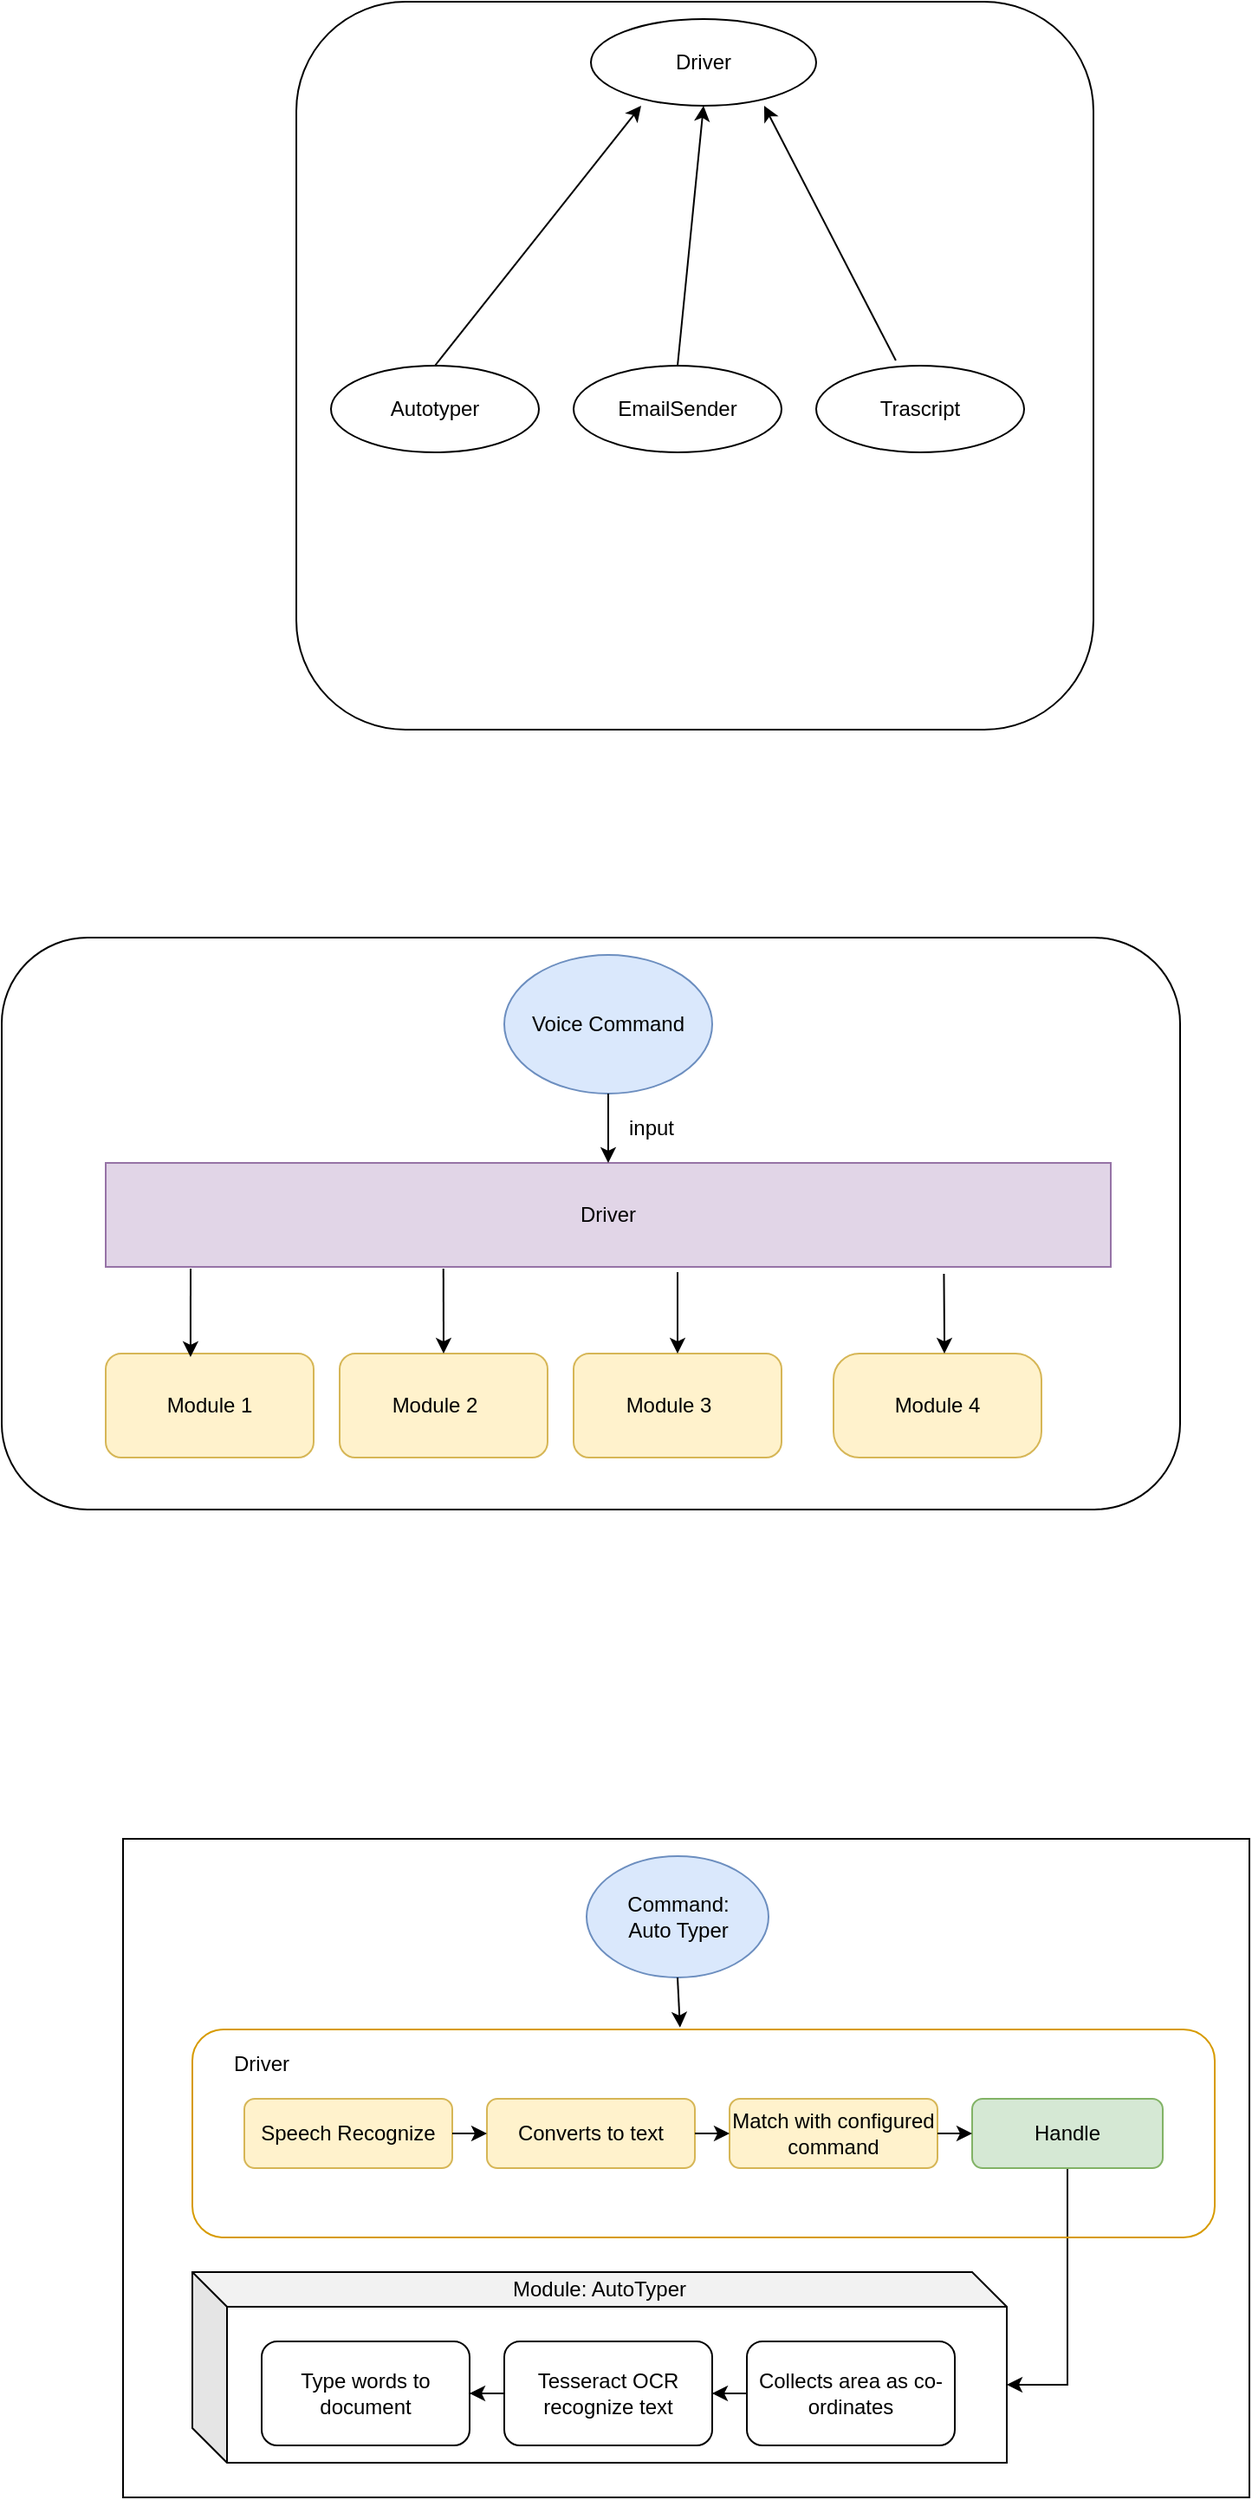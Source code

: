 <mxfile version="14.7.7" type="github"><diagram id="_rvKmbxVbI_udA72DElq" name="Page-1"><mxGraphModel dx="1100" dy="403" grid="1" gridSize="10" guides="1" tooltips="1" connect="1" arrows="1" fold="1" page="1" pageScale="1" pageWidth="850" pageHeight="1100" math="0" shadow="0"><root><mxCell id="0"/><mxCell id="1" parent="0"/><mxCell id="s4NP5iCA15NapL6FiEoA-1" value="" style="rounded=1;whiteSpace=wrap;html=1;" vertex="1" parent="1"><mxGeometry x="220" y="50" width="460" height="420" as="geometry"/></mxCell><mxCell id="s4NP5iCA15NapL6FiEoA-2" value="Driver" style="ellipse;whiteSpace=wrap;html=1;" vertex="1" parent="1"><mxGeometry x="390" y="60" width="130" height="50" as="geometry"/></mxCell><mxCell id="s4NP5iCA15NapL6FiEoA-3" value="Autotyper" style="ellipse;whiteSpace=wrap;html=1;" vertex="1" parent="1"><mxGeometry x="240" y="260" width="120" height="50" as="geometry"/></mxCell><mxCell id="s4NP5iCA15NapL6FiEoA-4" value="EmailSender" style="ellipse;whiteSpace=wrap;html=1;" vertex="1" parent="1"><mxGeometry x="380" y="260" width="120" height="50" as="geometry"/></mxCell><mxCell id="s4NP5iCA15NapL6FiEoA-5" value="Trascript" style="ellipse;whiteSpace=wrap;html=1;" vertex="1" parent="1"><mxGeometry x="520" y="260" width="120" height="50" as="geometry"/></mxCell><mxCell id="s4NP5iCA15NapL6FiEoA-6" value="" style="endArrow=classic;html=1;exitX=0.5;exitY=0;exitDx=0;exitDy=0;entryX=0.223;entryY=1;entryDx=0;entryDy=0;entryPerimeter=0;" edge="1" parent="1" source="s4NP5iCA15NapL6FiEoA-3" target="s4NP5iCA15NapL6FiEoA-2"><mxGeometry width="50" height="50" relative="1" as="geometry"><mxPoint x="400" y="260" as="sourcePoint"/><mxPoint x="450" y="210" as="targetPoint"/></mxGeometry></mxCell><mxCell id="s4NP5iCA15NapL6FiEoA-7" value="" style="endArrow=classic;html=1;exitX=0.5;exitY=0;exitDx=0;exitDy=0;entryX=0.5;entryY=1;entryDx=0;entryDy=0;" edge="1" parent="1" source="s4NP5iCA15NapL6FiEoA-4" target="s4NP5iCA15NapL6FiEoA-2"><mxGeometry width="50" height="50" relative="1" as="geometry"><mxPoint x="400" y="260" as="sourcePoint"/><mxPoint x="450" y="210" as="targetPoint"/></mxGeometry></mxCell><mxCell id="s4NP5iCA15NapL6FiEoA-8" value="" style="endArrow=classic;html=1;exitX=0.383;exitY=-0.06;exitDx=0;exitDy=0;exitPerimeter=0;entryX=0.769;entryY=1;entryDx=0;entryDy=0;entryPerimeter=0;" edge="1" parent="1" source="s4NP5iCA15NapL6FiEoA-5" target="s4NP5iCA15NapL6FiEoA-2"><mxGeometry width="50" height="50" relative="1" as="geometry"><mxPoint x="400" y="260" as="sourcePoint"/><mxPoint x="450" y="210" as="targetPoint"/></mxGeometry></mxCell><mxCell id="s4NP5iCA15NapL6FiEoA-9" value="" style="rounded=1;whiteSpace=wrap;html=1;" vertex="1" parent="1"><mxGeometry x="50" y="590" width="680" height="330" as="geometry"/></mxCell><mxCell id="s4NP5iCA15NapL6FiEoA-10" value="Driver" style="rounded=0;whiteSpace=wrap;html=1;fillColor=#e1d5e7;strokeColor=#9673a6;" vertex="1" parent="1"><mxGeometry x="110" y="720" width="580" height="60" as="geometry"/></mxCell><mxCell id="s4NP5iCA15NapL6FiEoA-11" value="" style="rounded=1;whiteSpace=wrap;html=1;fillColor=#fff2cc;strokeColor=#d6b656;" vertex="1" parent="1"><mxGeometry x="110" y="830" width="120" height="60" as="geometry"/></mxCell><mxCell id="s4NP5iCA15NapL6FiEoA-12" value="Voice Command" style="ellipse;whiteSpace=wrap;html=1;fillColor=#dae8fc;strokeColor=#6c8ebf;" vertex="1" parent="1"><mxGeometry x="340" y="600" width="120" height="80" as="geometry"/></mxCell><mxCell id="s4NP5iCA15NapL6FiEoA-13" value="" style="endArrow=classic;html=1;exitX=0.5;exitY=1;exitDx=0;exitDy=0;entryX=0.5;entryY=0;entryDx=0;entryDy=0;" edge="1" parent="1" source="s4NP5iCA15NapL6FiEoA-12" target="s4NP5iCA15NapL6FiEoA-10"><mxGeometry width="50" height="50" relative="1" as="geometry"><mxPoint x="400" y="800" as="sourcePoint"/><mxPoint x="450" y="750" as="targetPoint"/></mxGeometry></mxCell><mxCell id="s4NP5iCA15NapL6FiEoA-14" value="" style="endArrow=classic;html=1;entryX=0.408;entryY=0.033;entryDx=0;entryDy=0;entryPerimeter=0;" edge="1" parent="1" target="s4NP5iCA15NapL6FiEoA-11"><mxGeometry width="50" height="50" relative="1" as="geometry"><mxPoint x="159" y="781" as="sourcePoint"/><mxPoint x="410" y="750" as="targetPoint"/></mxGeometry></mxCell><mxCell id="s4NP5iCA15NapL6FiEoA-15" value="input" style="text;html=1;strokeColor=none;fillColor=none;align=center;verticalAlign=middle;whiteSpace=wrap;rounded=0;" vertex="1" parent="1"><mxGeometry x="405" y="690" width="40" height="20" as="geometry"/></mxCell><mxCell id="s4NP5iCA15NapL6FiEoA-16" value="Module 1" style="text;html=1;strokeColor=none;fillColor=none;align=center;verticalAlign=middle;whiteSpace=wrap;rounded=0;" vertex="1" parent="1"><mxGeometry x="140" y="850" width="60" height="20" as="geometry"/></mxCell><mxCell id="s4NP5iCA15NapL6FiEoA-17" value="" style="rounded=1;whiteSpace=wrap;html=1;fillColor=#fff2cc;strokeColor=#d6b656;" vertex="1" parent="1"><mxGeometry x="245" y="830" width="120" height="60" as="geometry"/></mxCell><mxCell id="s4NP5iCA15NapL6FiEoA-18" value="" style="rounded=1;whiteSpace=wrap;html=1;fillColor=#fff2cc;strokeColor=#d6b656;" vertex="1" parent="1"><mxGeometry x="380" y="830" width="120" height="60" as="geometry"/></mxCell><mxCell id="s4NP5iCA15NapL6FiEoA-19" value="" style="rounded=1;whiteSpace=wrap;html=1;arcSize=25;fillColor=#fff2cc;strokeColor=#d6b656;" vertex="1" parent="1"><mxGeometry x="530" y="830" width="120" height="60" as="geometry"/></mxCell><mxCell id="s4NP5iCA15NapL6FiEoA-20" value="" style="endArrow=classic;html=1;exitX=0.336;exitY=1.017;exitDx=0;exitDy=0;exitPerimeter=0;entryX=0.5;entryY=0;entryDx=0;entryDy=0;" edge="1" parent="1" source="s4NP5iCA15NapL6FiEoA-10" target="s4NP5iCA15NapL6FiEoA-17"><mxGeometry width="50" height="50" relative="1" as="geometry"><mxPoint x="169.77" y="791.02" as="sourcePoint"/><mxPoint x="168.96" y="841.98" as="targetPoint"/></mxGeometry></mxCell><mxCell id="s4NP5iCA15NapL6FiEoA-21" value="Module 2" style="text;html=1;strokeColor=none;fillColor=none;align=center;verticalAlign=middle;whiteSpace=wrap;rounded=0;" vertex="1" parent="1"><mxGeometry x="270" y="850" width="60" height="20" as="geometry"/></mxCell><mxCell id="s4NP5iCA15NapL6FiEoA-22" value="Module 3" style="text;html=1;strokeColor=none;fillColor=none;align=center;verticalAlign=middle;whiteSpace=wrap;rounded=0;" vertex="1" parent="1"><mxGeometry x="405" y="850" width="60" height="20" as="geometry"/></mxCell><mxCell id="s4NP5iCA15NapL6FiEoA-23" value="" style="endArrow=classic;html=1;entryX=0.5;entryY=0;entryDx=0;entryDy=0;" edge="1" parent="1" target="s4NP5iCA15NapL6FiEoA-18"><mxGeometry width="50" height="50" relative="1" as="geometry"><mxPoint x="440" y="783" as="sourcePoint"/><mxPoint x="315" y="840" as="targetPoint"/></mxGeometry></mxCell><mxCell id="s4NP5iCA15NapL6FiEoA-26" value="" style="endArrow=classic;html=1;exitX=0.834;exitY=1.067;exitDx=0;exitDy=0;exitPerimeter=0;" edge="1" parent="1" source="s4NP5iCA15NapL6FiEoA-10"><mxGeometry width="50" height="50" relative="1" as="geometry"><mxPoint x="450" y="793" as="sourcePoint"/><mxPoint x="594" y="830" as="targetPoint"/><Array as="points"><mxPoint x="594" y="820"/></Array></mxGeometry></mxCell><mxCell id="s4NP5iCA15NapL6FiEoA-27" value="Module 4" style="text;html=1;strokeColor=none;fillColor=none;align=center;verticalAlign=middle;whiteSpace=wrap;rounded=0;" vertex="1" parent="1"><mxGeometry x="560" y="850" width="60" height="20" as="geometry"/></mxCell><mxCell id="s4NP5iCA15NapL6FiEoA-36" value="" style="rounded=0;whiteSpace=wrap;html=1;" vertex="1" parent="1"><mxGeometry x="120" y="1110" width="650" height="380" as="geometry"/></mxCell><mxCell id="s4NP5iCA15NapL6FiEoA-37" value="Command:&lt;br&gt;Auto Typer" style="ellipse;whiteSpace=wrap;html=1;fillColor=#dae8fc;strokeColor=#6c8ebf;" vertex="1" parent="1"><mxGeometry x="387.5" y="1120" width="105" height="70" as="geometry"/></mxCell><mxCell id="s4NP5iCA15NapL6FiEoA-40" value="Speech Recognize" style="rounded=1;whiteSpace=wrap;html=1;fillColor=#fff2cc;strokeColor=#d6b656;" vertex="1" parent="1"><mxGeometry x="190" y="1260" width="120" height="40" as="geometry"/></mxCell><mxCell id="s4NP5iCA15NapL6FiEoA-43" value="Converts to text" style="rounded=1;whiteSpace=wrap;html=1;fillColor=#fff2cc;strokeColor=#d6b656;" vertex="1" parent="1"><mxGeometry x="330" y="1260" width="120" height="40" as="geometry"/></mxCell><mxCell id="s4NP5iCA15NapL6FiEoA-45" value="" style="endArrow=classic;html=1;entryX=0;entryY=0.5;entryDx=0;entryDy=0;" edge="1" parent="1" target="s4NP5iCA15NapL6FiEoA-43"><mxGeometry width="50" height="50" relative="1" as="geometry"><mxPoint x="310" y="1280" as="sourcePoint"/><mxPoint x="370" y="1300" as="targetPoint"/></mxGeometry></mxCell><mxCell id="s4NP5iCA15NapL6FiEoA-46" value="Driver" style="text;html=1;strokeColor=none;fillColor=none;align=center;verticalAlign=middle;whiteSpace=wrap;rounded=0;" vertex="1" parent="1"><mxGeometry x="180" y="1230" width="40" height="20" as="geometry"/></mxCell><mxCell id="s4NP5iCA15NapL6FiEoA-47" value="Match with configured&lt;br&gt;command" style="rounded=1;whiteSpace=wrap;html=1;fillColor=#fff2cc;strokeColor=#d6b656;" vertex="1" parent="1"><mxGeometry x="470" y="1260" width="120" height="40" as="geometry"/></mxCell><mxCell id="s4NP5iCA15NapL6FiEoA-49" value="" style="endArrow=classic;html=1;exitX=1;exitY=0.5;exitDx=0;exitDy=0;entryX=0;entryY=0.5;entryDx=0;entryDy=0;" edge="1" parent="1" source="s4NP5iCA15NapL6FiEoA-43" target="s4NP5iCA15NapL6FiEoA-47"><mxGeometry width="50" height="50" relative="1" as="geometry"><mxPoint x="380" y="1210" as="sourcePoint"/><mxPoint x="430" y="1160" as="targetPoint"/></mxGeometry></mxCell><mxCell id="s4NP5iCA15NapL6FiEoA-58" value="" style="edgeStyle=orthogonalEdgeStyle;rounded=0;orthogonalLoop=1;jettySize=auto;html=1;entryX=0;entryY=0;entryDx=470;entryDy=65;entryPerimeter=0;" edge="1" parent="1" source="s4NP5iCA15NapL6FiEoA-50" target="s4NP5iCA15NapL6FiEoA-54"><mxGeometry relative="1" as="geometry"/></mxCell><mxCell id="s4NP5iCA15NapL6FiEoA-50" value="Handle" style="rounded=1;whiteSpace=wrap;html=1;fillColor=#d5e8d4;strokeColor=#82b366;" vertex="1" parent="1"><mxGeometry x="610" y="1260" width="110" height="40" as="geometry"/></mxCell><mxCell id="s4NP5iCA15NapL6FiEoA-51" value="" style="endArrow=classic;html=1;exitX=1;exitY=0.5;exitDx=0;exitDy=0;entryX=0;entryY=0.5;entryDx=0;entryDy=0;" edge="1" parent="1" source="s4NP5iCA15NapL6FiEoA-47" target="s4NP5iCA15NapL6FiEoA-50"><mxGeometry width="50" height="50" relative="1" as="geometry"><mxPoint x="400" y="1320" as="sourcePoint"/><mxPoint x="450" y="1270" as="targetPoint"/></mxGeometry></mxCell><mxCell id="s4NP5iCA15NapL6FiEoA-52" value="" style="rounded=1;whiteSpace=wrap;html=1;strokeColor=#d79b00;fillColor=none;" vertex="1" parent="1"><mxGeometry x="160" y="1220" width="590" height="120" as="geometry"/></mxCell><mxCell id="s4NP5iCA15NapL6FiEoA-54" value="" style="shape=cube;whiteSpace=wrap;html=1;boundedLbl=1;backgroundOutline=1;darkOpacity=0.05;darkOpacity2=0.1;fillColor=none;" vertex="1" parent="1"><mxGeometry x="160" y="1360" width="470" height="110" as="geometry"/></mxCell><mxCell id="s4NP5iCA15NapL6FiEoA-63" value="" style="edgeStyle=orthogonalEdgeStyle;rounded=0;orthogonalLoop=1;jettySize=auto;html=1;" edge="1" parent="1" source="s4NP5iCA15NapL6FiEoA-55" target="s4NP5iCA15NapL6FiEoA-56"><mxGeometry relative="1" as="geometry"/></mxCell><mxCell id="s4NP5iCA15NapL6FiEoA-55" value="Collects area as co-ordinates" style="rounded=1;whiteSpace=wrap;html=1;fillColor=none;" vertex="1" parent="1"><mxGeometry x="480" y="1400" width="120" height="60" as="geometry"/></mxCell><mxCell id="s4NP5iCA15NapL6FiEoA-64" value="" style="edgeStyle=orthogonalEdgeStyle;rounded=0;orthogonalLoop=1;jettySize=auto;html=1;" edge="1" parent="1" source="s4NP5iCA15NapL6FiEoA-56" target="s4NP5iCA15NapL6FiEoA-57"><mxGeometry relative="1" as="geometry"/></mxCell><mxCell id="s4NP5iCA15NapL6FiEoA-56" value="Tesseract OCR&lt;br&gt;recognize text" style="rounded=1;whiteSpace=wrap;html=1;fillColor=none;" vertex="1" parent="1"><mxGeometry x="340" y="1400" width="120" height="60" as="geometry"/></mxCell><mxCell id="s4NP5iCA15NapL6FiEoA-57" value="Type words to document" style="rounded=1;whiteSpace=wrap;html=1;fillColor=none;" vertex="1" parent="1"><mxGeometry x="200" y="1400" width="120" height="60" as="geometry"/></mxCell><mxCell id="s4NP5iCA15NapL6FiEoA-61" value="Module: AutoTyper" style="text;html=1;strokeColor=none;fillColor=none;align=center;verticalAlign=middle;whiteSpace=wrap;rounded=0;" vertex="1" parent="1"><mxGeometry x="320" y="1360" width="150" height="20" as="geometry"/></mxCell><mxCell id="s4NP5iCA15NapL6FiEoA-62" value="" style="endArrow=classic;html=1;exitX=0.5;exitY=1;exitDx=0;exitDy=0;entryX=0.477;entryY=-0.009;entryDx=0;entryDy=0;entryPerimeter=0;" edge="1" parent="1" source="s4NP5iCA15NapL6FiEoA-37" target="s4NP5iCA15NapL6FiEoA-52"><mxGeometry width="50" height="50" relative="1" as="geometry"><mxPoint x="430" y="1290" as="sourcePoint"/><mxPoint x="438" y="1210" as="targetPoint"/></mxGeometry></mxCell></root></mxGraphModel></diagram></mxfile>